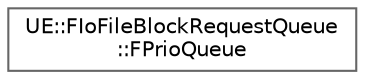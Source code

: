digraph "Graphical Class Hierarchy"
{
 // INTERACTIVE_SVG=YES
 // LATEX_PDF_SIZE
  bgcolor="transparent";
  edge [fontname=Helvetica,fontsize=10,labelfontname=Helvetica,labelfontsize=10];
  node [fontname=Helvetica,fontsize=10,shape=box,height=0.2,width=0.4];
  rankdir="LR";
  Node0 [id="Node000000",label="UE::FIoFileBlockRequestQueue\l::FPrioQueue",height=0.2,width=0.4,color="grey40", fillcolor="white", style="filled",URL="$df/d47/structUE_1_1FIoFileBlockRequestQueue_1_1FPrioQueue.html",tooltip=" "];
}
